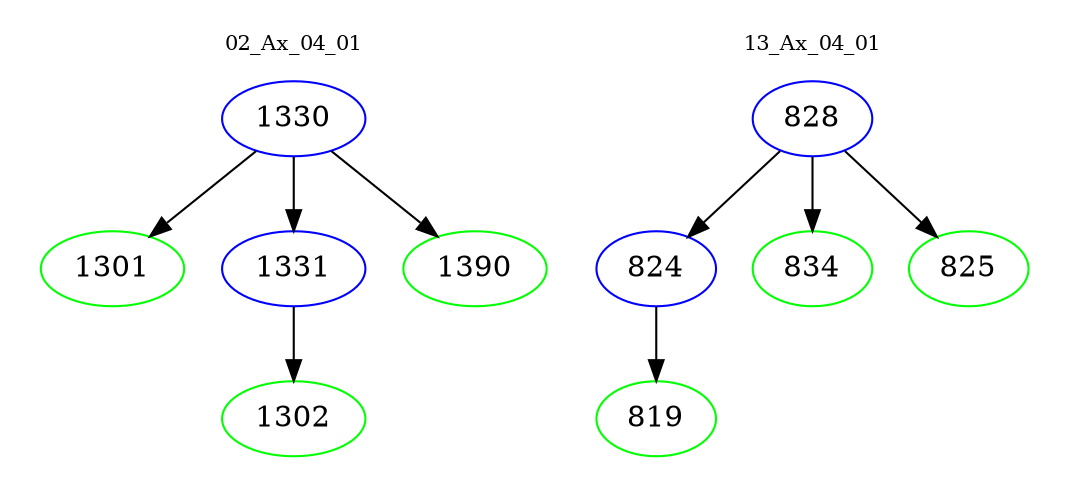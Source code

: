 digraph{
subgraph cluster_0 {
color = white
label = "02_Ax_04_01";
fontsize=10;
T0_1330 [label="1330", color="blue"]
T0_1330 -> T0_1301 [color="black"]
T0_1301 [label="1301", color="green"]
T0_1330 -> T0_1331 [color="black"]
T0_1331 [label="1331", color="blue"]
T0_1331 -> T0_1302 [color="black"]
T0_1302 [label="1302", color="green"]
T0_1330 -> T0_1390 [color="black"]
T0_1390 [label="1390", color="green"]
}
subgraph cluster_1 {
color = white
label = "13_Ax_04_01";
fontsize=10;
T1_828 [label="828", color="blue"]
T1_828 -> T1_824 [color="black"]
T1_824 [label="824", color="blue"]
T1_824 -> T1_819 [color="black"]
T1_819 [label="819", color="green"]
T1_828 -> T1_834 [color="black"]
T1_834 [label="834", color="green"]
T1_828 -> T1_825 [color="black"]
T1_825 [label="825", color="green"]
}
}
